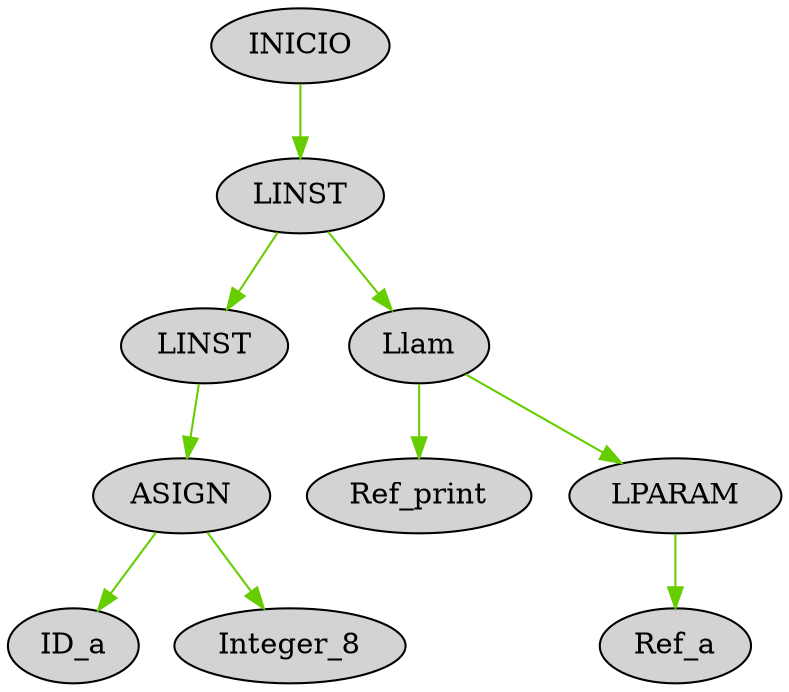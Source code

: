 digraph G { node[shape=oval, style=filled, collor=coral]; edge[color=chartreuse3]; rankdir=UD 

"49" [label="INICIO"]
"48" [label="LINST"]
"49" -> "48"
"48" [label="LINST"]
"43" [label="LINST"]
"48" -> "43"
"43" [label="LINST"]
"42" [label="ASIGN"]
"43" -> "42"
"42" [label="ASIGN"]
"41" [label="ID_a"]
"42" -> "41"
"42" [label="ASIGN"]
"40" [label="Integer_8"]
"42" -> "40"
"48" [label="LINST"]
"47" [label="Llam"]
"48" -> "47"
"47" [label="Llam"]
"46" [label="Ref_print"]
"47" -> "46"
"47" [label="Llam"]
"45" [label="LPARAM"]
"47" -> "45"
"45" [label="LPARAM"]
"44" [label="Ref_a"]
"45" -> "44"

}


